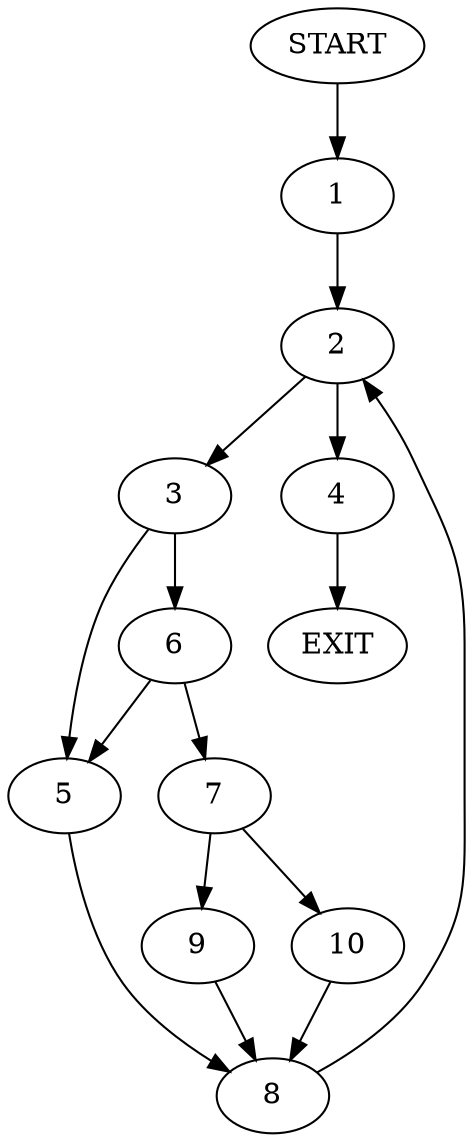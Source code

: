 digraph {
0 [label="START"]
11 [label="EXIT"]
0 -> 1
1 -> 2
2 -> 3
2 -> 4
4 -> 11
3 -> 5
3 -> 6
6 -> 5
6 -> 7
5 -> 8
7 -> 9
7 -> 10
8 -> 2
10 -> 8
9 -> 8
}
